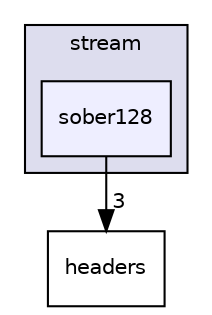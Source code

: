 digraph "M:/Office/!Doutorado/0. RepositorioSVN/HAMSTER_Prototype/branches/JINT2018/include/libtomcrypt-develop/src/stream/sober128" {
  compound=true
  node [ fontsize="10", fontname="Helvetica"];
  edge [ labelfontsize="10", labelfontname="Helvetica"];
  subgraph clusterdir_ef87b82c7b3656d7bce4a29c5a53f73c {
    graph [ bgcolor="#ddddee", pencolor="black", label="stream" fontname="Helvetica", fontsize="10", URL="dir_ef87b82c7b3656d7bce4a29c5a53f73c.html"]
  dir_a717385c0d91b97427f7bbf916d5d879 [shape=box, label="sober128", style="filled", fillcolor="#eeeeff", pencolor="black", URL="dir_a717385c0d91b97427f7bbf916d5d879.html"];
  }
  dir_a0acb8384b4122a9c7afcf2489cf4036 [shape=box label="headers" URL="dir_a0acb8384b4122a9c7afcf2489cf4036.html"];
  dir_a717385c0d91b97427f7bbf916d5d879->dir_a0acb8384b4122a9c7afcf2489cf4036 [headlabel="3", labeldistance=1.5 headhref="dir_000092_000026.html"];
}
